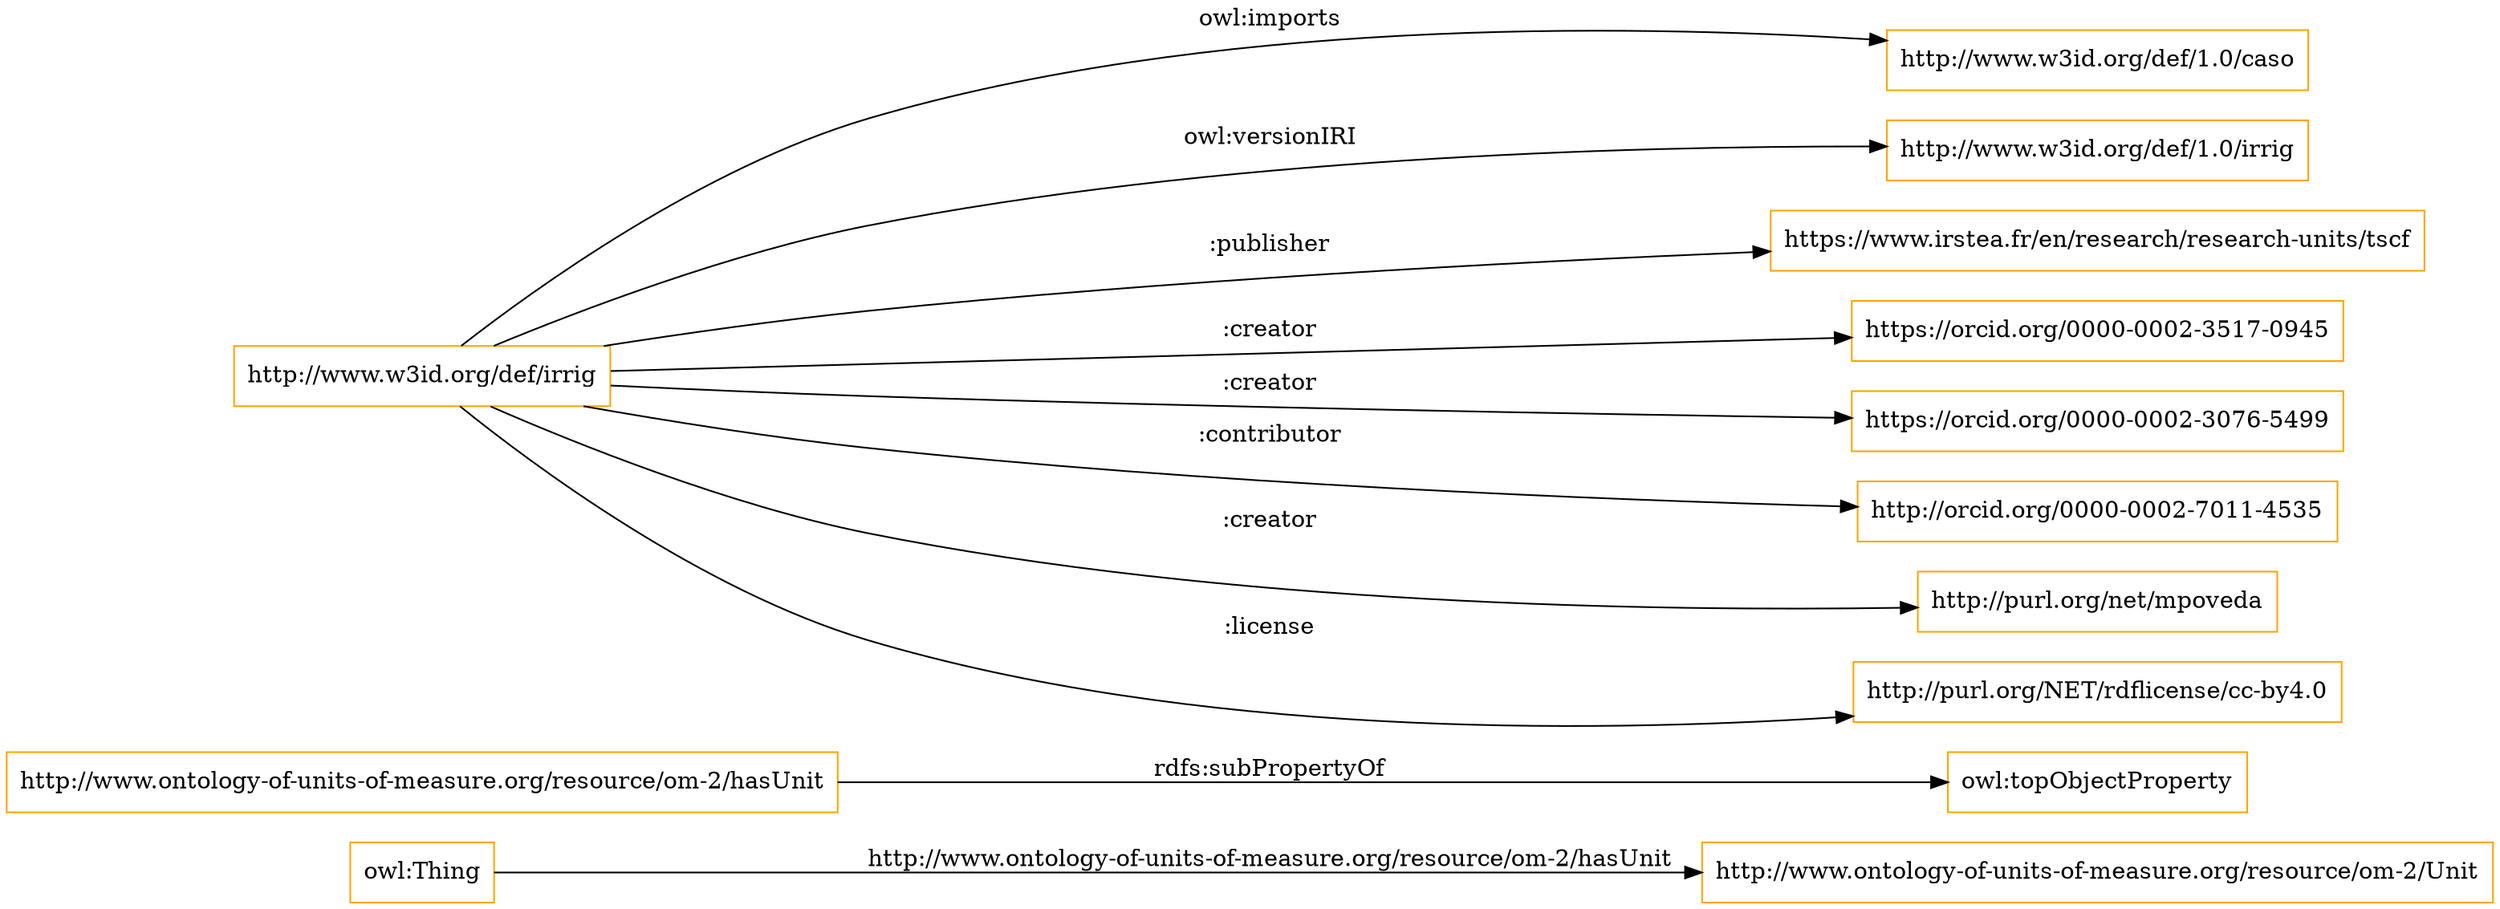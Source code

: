 digraph ar2dtool_diagram { 
rankdir=LR;
size="1501"
node [shape = rectangle, color="orange"]; "http://www.ontology-of-units-of-measure.org/resource/om-2/Unit" ; /*classes style*/
	"http://www.ontology-of-units-of-measure.org/resource/om-2/hasUnit" -> "owl:topObjectProperty" [ label = "rdfs:subPropertyOf" ];
	"http://www.w3id.org/def/irrig" -> "http://www.w3id.org/def/1.0/caso" [ label = "owl:imports" ];
	"http://www.w3id.org/def/irrig" -> "http://www.w3id.org/def/1.0/irrig" [ label = "owl:versionIRI" ];
	"http://www.w3id.org/def/irrig" -> "https://www.irstea.fr/en/research/research-units/tscf" [ label = ":publisher" ];
	"http://www.w3id.org/def/irrig" -> "https://orcid.org/0000-0002-3517-0945" [ label = ":creator" ];
	"http://www.w3id.org/def/irrig" -> "https://orcid.org/0000-0002-3076-5499" [ label = ":creator" ];
	"http://www.w3id.org/def/irrig" -> "http://orcid.org/0000-0002-7011-4535" [ label = ":contributor" ];
	"http://www.w3id.org/def/irrig" -> "http://purl.org/net/mpoveda" [ label = ":creator" ];
	"http://www.w3id.org/def/irrig" -> "http://purl.org/NET/rdflicense/cc-by4.0" [ label = ":license" ];
	"owl:Thing" -> "http://www.ontology-of-units-of-measure.org/resource/om-2/Unit" [ label = "http://www.ontology-of-units-of-measure.org/resource/om-2/hasUnit" ];

}
